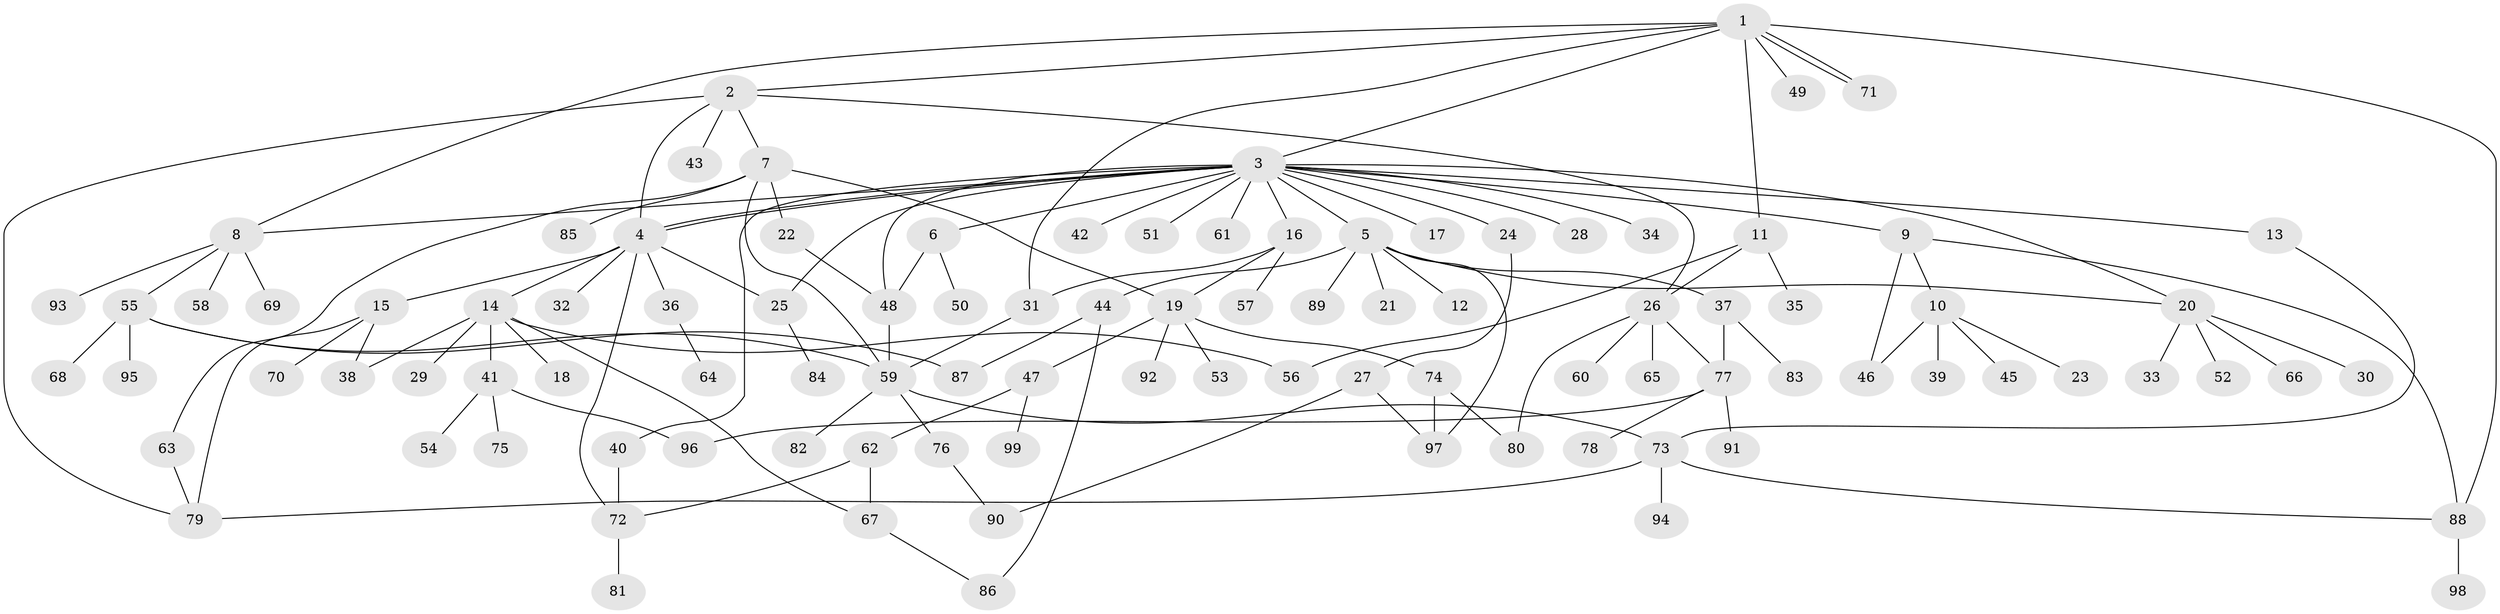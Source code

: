 // coarse degree distribution, {6: 0.05, 5: 0.1, 12: 0.025, 7: 0.025, 2: 0.3, 3: 0.25, 4: 0.225, 1: 0.025}
// Generated by graph-tools (version 1.1) at 2025/50/03/04/25 22:50:20]
// undirected, 99 vertices, 132 edges
graph export_dot {
  node [color=gray90,style=filled];
  1;
  2;
  3;
  4;
  5;
  6;
  7;
  8;
  9;
  10;
  11;
  12;
  13;
  14;
  15;
  16;
  17;
  18;
  19;
  20;
  21;
  22;
  23;
  24;
  25;
  26;
  27;
  28;
  29;
  30;
  31;
  32;
  33;
  34;
  35;
  36;
  37;
  38;
  39;
  40;
  41;
  42;
  43;
  44;
  45;
  46;
  47;
  48;
  49;
  50;
  51;
  52;
  53;
  54;
  55;
  56;
  57;
  58;
  59;
  60;
  61;
  62;
  63;
  64;
  65;
  66;
  67;
  68;
  69;
  70;
  71;
  72;
  73;
  74;
  75;
  76;
  77;
  78;
  79;
  80;
  81;
  82;
  83;
  84;
  85;
  86;
  87;
  88;
  89;
  90;
  91;
  92;
  93;
  94;
  95;
  96;
  97;
  98;
  99;
  1 -- 2;
  1 -- 3;
  1 -- 8;
  1 -- 11;
  1 -- 31;
  1 -- 49;
  1 -- 71;
  1 -- 71;
  1 -- 88;
  2 -- 4;
  2 -- 7;
  2 -- 26;
  2 -- 43;
  2 -- 79;
  3 -- 4;
  3 -- 4;
  3 -- 5;
  3 -- 6;
  3 -- 8;
  3 -- 9;
  3 -- 13;
  3 -- 16;
  3 -- 17;
  3 -- 20;
  3 -- 24;
  3 -- 25;
  3 -- 28;
  3 -- 34;
  3 -- 40;
  3 -- 42;
  3 -- 48;
  3 -- 51;
  3 -- 61;
  4 -- 14;
  4 -- 15;
  4 -- 25;
  4 -- 32;
  4 -- 36;
  4 -- 72;
  5 -- 12;
  5 -- 20;
  5 -- 21;
  5 -- 37;
  5 -- 44;
  5 -- 89;
  5 -- 97;
  6 -- 48;
  6 -- 50;
  7 -- 19;
  7 -- 22;
  7 -- 59;
  7 -- 63;
  7 -- 85;
  8 -- 55;
  8 -- 58;
  8 -- 69;
  8 -- 93;
  9 -- 10;
  9 -- 46;
  9 -- 88;
  10 -- 23;
  10 -- 39;
  10 -- 45;
  10 -- 46;
  11 -- 26;
  11 -- 35;
  11 -- 56;
  13 -- 73;
  14 -- 18;
  14 -- 29;
  14 -- 38;
  14 -- 41;
  14 -- 56;
  14 -- 67;
  15 -- 38;
  15 -- 70;
  15 -- 79;
  16 -- 19;
  16 -- 31;
  16 -- 57;
  19 -- 47;
  19 -- 53;
  19 -- 74;
  19 -- 92;
  20 -- 30;
  20 -- 33;
  20 -- 52;
  20 -- 66;
  22 -- 48;
  24 -- 27;
  25 -- 84;
  26 -- 60;
  26 -- 65;
  26 -- 77;
  26 -- 80;
  27 -- 90;
  27 -- 97;
  31 -- 59;
  36 -- 64;
  37 -- 77;
  37 -- 83;
  40 -- 72;
  41 -- 54;
  41 -- 75;
  41 -- 96;
  44 -- 86;
  44 -- 87;
  47 -- 62;
  47 -- 99;
  48 -- 59;
  55 -- 59;
  55 -- 68;
  55 -- 87;
  55 -- 95;
  59 -- 73;
  59 -- 76;
  59 -- 82;
  62 -- 67;
  62 -- 72;
  63 -- 79;
  67 -- 86;
  72 -- 81;
  73 -- 79;
  73 -- 88;
  73 -- 94;
  74 -- 80;
  74 -- 97;
  76 -- 90;
  77 -- 78;
  77 -- 91;
  77 -- 96;
  88 -- 98;
}
